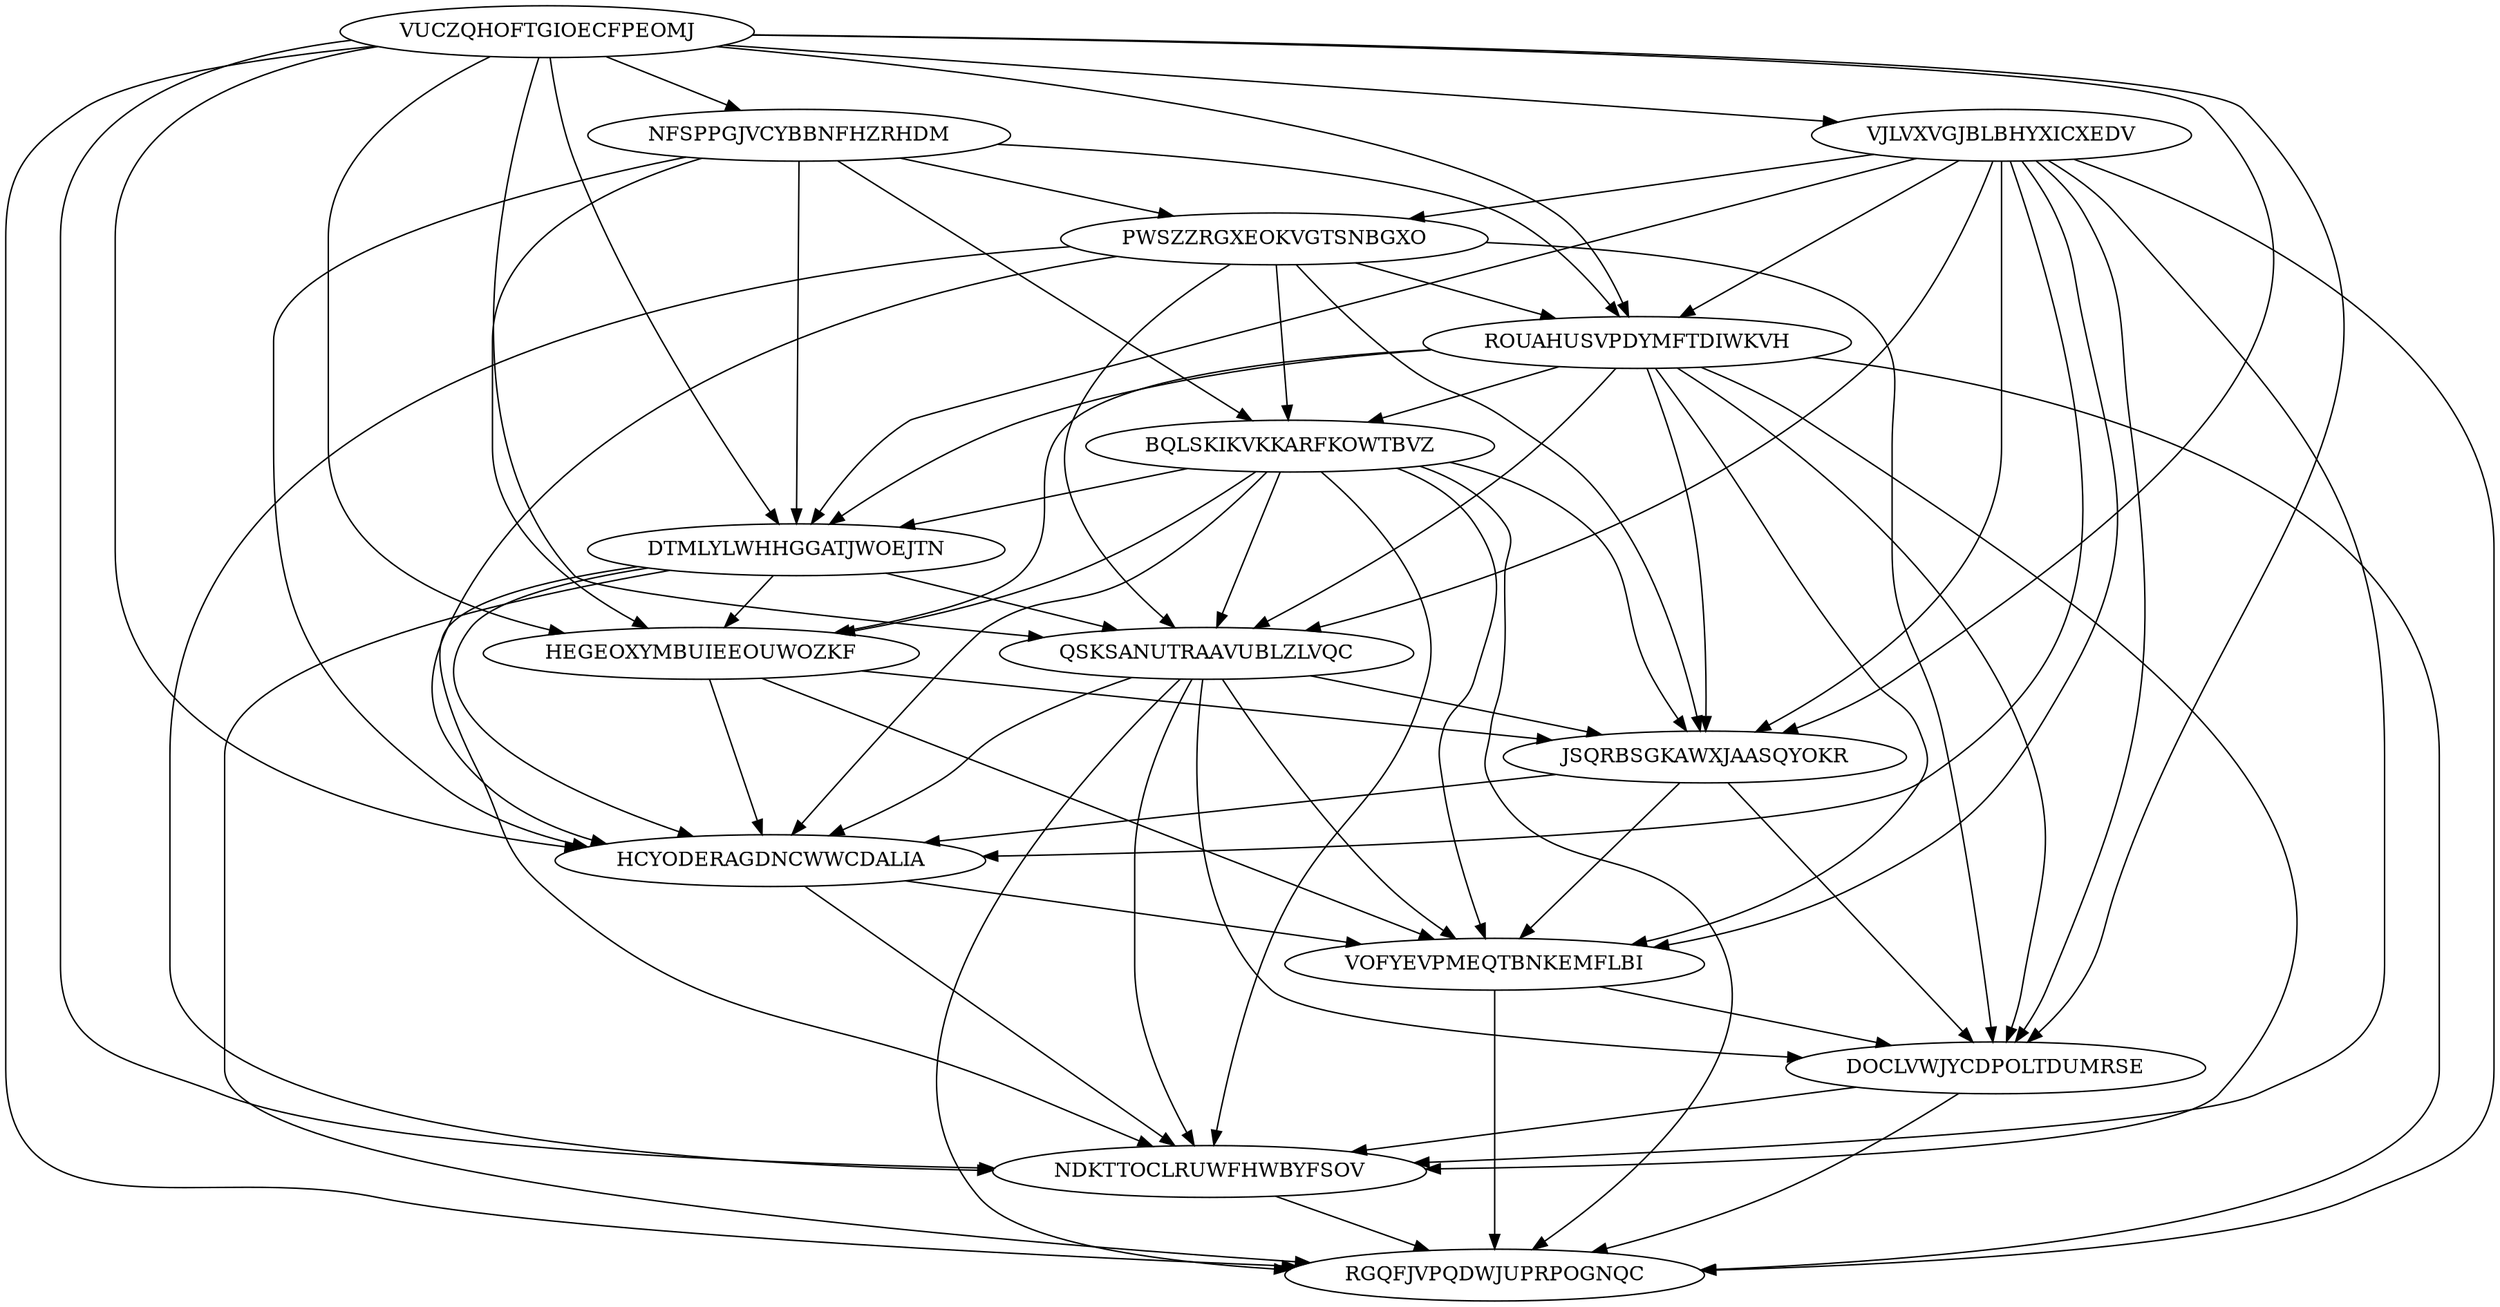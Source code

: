 digraph N15M75 {
	VUCZQHOFTGIOECFPEOMJ	[Weight=18];
	VJLVXVGJBLBHYXICXEDV	[Weight=19];
	NFSPPGJVCYBBNFHZRHDM	[Weight=19];
	PWSZZRGXEOKVGTSNBGXO	[Weight=12];
	ROUAHUSVPDYMFTDIWKVH	[Weight=12];
	BQLSKIKVKKARFKOWTBVZ	[Weight=15];
	DTMLYLWHHGGATJWOEJTN	[Weight=18];
	QSKSANUTRAAVUBLZLVQC	[Weight=14];
	HEGEOXYMBUIEEOUWOZKF	[Weight=12];
	JSQRBSGKAWXJAASQYOKR	[Weight=19];
	HCYODERAGDNCWWCDALIA	[Weight=15];
	VOFYEVPMEQTBNKEMFLBI	[Weight=15];
	DOCLVWJYCDPOLTDUMRSE	[Weight=11];
	NDKTTOCLRUWFHWBYFSOV	[Weight=18];
	RGQFJVPQDWJUPRPOGNQC	[Weight=10];
	VUCZQHOFTGIOECFPEOMJ -> NFSPPGJVCYBBNFHZRHDM [Weight=17];
	BQLSKIKVKKARFKOWTBVZ -> DTMLYLWHHGGATJWOEJTN [Weight=10];
	DOCLVWJYCDPOLTDUMRSE -> NDKTTOCLRUWFHWBYFSOV [Weight=12];
	DTMLYLWHHGGATJWOEJTN -> HEGEOXYMBUIEEOUWOZKF [Weight=19];
	DTMLYLWHHGGATJWOEJTN -> HCYODERAGDNCWWCDALIA [Weight=18];
	NFSPPGJVCYBBNFHZRHDM -> ROUAHUSVPDYMFTDIWKVH [Weight=19];
	ROUAHUSVPDYMFTDIWKVH -> VOFYEVPMEQTBNKEMFLBI [Weight=12];
	JSQRBSGKAWXJAASQYOKR -> DOCLVWJYCDPOLTDUMRSE [Weight=13];
	PWSZZRGXEOKVGTSNBGXO -> JSQRBSGKAWXJAASQYOKR [Weight=16];
	QSKSANUTRAAVUBLZLVQC -> RGQFJVPQDWJUPRPOGNQC [Weight=15];
	VJLVXVGJBLBHYXICXEDV -> HCYODERAGDNCWWCDALIA [Weight=14];
	QSKSANUTRAAVUBLZLVQC -> DOCLVWJYCDPOLTDUMRSE [Weight=17];
	ROUAHUSVPDYMFTDIWKVH -> NDKTTOCLRUWFHWBYFSOV [Weight=14];
	VJLVXVGJBLBHYXICXEDV -> DTMLYLWHHGGATJWOEJTN [Weight=14];
	VJLVXVGJBLBHYXICXEDV -> PWSZZRGXEOKVGTSNBGXO [Weight=19];
	PWSZZRGXEOKVGTSNBGXO -> HCYODERAGDNCWWCDALIA [Weight=10];
	QSKSANUTRAAVUBLZLVQC -> NDKTTOCLRUWFHWBYFSOV [Weight=16];
	QSKSANUTRAAVUBLZLVQC -> HCYODERAGDNCWWCDALIA [Weight=17];
	BQLSKIKVKKARFKOWTBVZ -> QSKSANUTRAAVUBLZLVQC [Weight=17];
	ROUAHUSVPDYMFTDIWKVH -> QSKSANUTRAAVUBLZLVQC [Weight=20];
	VJLVXVGJBLBHYXICXEDV -> QSKSANUTRAAVUBLZLVQC [Weight=19];
	VUCZQHOFTGIOECFPEOMJ -> HEGEOXYMBUIEEOUWOZKF [Weight=13];
	BQLSKIKVKKARFKOWTBVZ -> JSQRBSGKAWXJAASQYOKR [Weight=19];
	NFSPPGJVCYBBNFHZRHDM -> DTMLYLWHHGGATJWOEJTN [Weight=16];
	PWSZZRGXEOKVGTSNBGXO -> QSKSANUTRAAVUBLZLVQC [Weight=15];
	VUCZQHOFTGIOECFPEOMJ -> DOCLVWJYCDPOLTDUMRSE [Weight=19];
	NFSPPGJVCYBBNFHZRHDM -> BQLSKIKVKKARFKOWTBVZ [Weight=12];
	NFSPPGJVCYBBNFHZRHDM -> PWSZZRGXEOKVGTSNBGXO [Weight=13];
	BQLSKIKVKKARFKOWTBVZ -> VOFYEVPMEQTBNKEMFLBI [Weight=17];
	ROUAHUSVPDYMFTDIWKVH -> RGQFJVPQDWJUPRPOGNQC [Weight=19];
	VUCZQHOFTGIOECFPEOMJ -> JSQRBSGKAWXJAASQYOKR [Weight=14];
	ROUAHUSVPDYMFTDIWKVH -> DTMLYLWHHGGATJWOEJTN [Weight=18];
	VJLVXVGJBLBHYXICXEDV -> RGQFJVPQDWJUPRPOGNQC [Weight=16];
	VUCZQHOFTGIOECFPEOMJ -> RGQFJVPQDWJUPRPOGNQC [Weight=17];
	PWSZZRGXEOKVGTSNBGXO -> ROUAHUSVPDYMFTDIWKVH [Weight=19];
	VJLVXVGJBLBHYXICXEDV -> VOFYEVPMEQTBNKEMFLBI [Weight=10];
	NFSPPGJVCYBBNFHZRHDM -> HCYODERAGDNCWWCDALIA [Weight=12];
	PWSZZRGXEOKVGTSNBGXO -> DOCLVWJYCDPOLTDUMRSE [Weight=11];
	NFSPPGJVCYBBNFHZRHDM -> HEGEOXYMBUIEEOUWOZKF [Weight=20];
	HEGEOXYMBUIEEOUWOZKF -> JSQRBSGKAWXJAASQYOKR [Weight=11];
	DTMLYLWHHGGATJWOEJTN -> QSKSANUTRAAVUBLZLVQC [Weight=13];
	VUCZQHOFTGIOECFPEOMJ -> ROUAHUSVPDYMFTDIWKVH [Weight=19];
	HCYODERAGDNCWWCDALIA -> VOFYEVPMEQTBNKEMFLBI [Weight=19];
	PWSZZRGXEOKVGTSNBGXO -> BQLSKIKVKKARFKOWTBVZ [Weight=16];
	VUCZQHOFTGIOECFPEOMJ -> NDKTTOCLRUWFHWBYFSOV [Weight=12];
	VJLVXVGJBLBHYXICXEDV -> JSQRBSGKAWXJAASQYOKR [Weight=12];
	VUCZQHOFTGIOECFPEOMJ -> DTMLYLWHHGGATJWOEJTN [Weight=10];
	VUCZQHOFTGIOECFPEOMJ -> QSKSANUTRAAVUBLZLVQC [Weight=19];
	JSQRBSGKAWXJAASQYOKR -> VOFYEVPMEQTBNKEMFLBI [Weight=15];
	DOCLVWJYCDPOLTDUMRSE -> RGQFJVPQDWJUPRPOGNQC [Weight=20];
	VOFYEVPMEQTBNKEMFLBI -> DOCLVWJYCDPOLTDUMRSE [Weight=16];
	ROUAHUSVPDYMFTDIWKVH -> DOCLVWJYCDPOLTDUMRSE [Weight=17];
	ROUAHUSVPDYMFTDIWKVH -> JSQRBSGKAWXJAASQYOKR [Weight=12];
	VUCZQHOFTGIOECFPEOMJ -> VJLVXVGJBLBHYXICXEDV [Weight=20];
	NDKTTOCLRUWFHWBYFSOV -> RGQFJVPQDWJUPRPOGNQC [Weight=17];
	DTMLYLWHHGGATJWOEJTN -> NDKTTOCLRUWFHWBYFSOV [Weight=15];
	BQLSKIKVKKARFKOWTBVZ -> NDKTTOCLRUWFHWBYFSOV [Weight=10];
	VJLVXVGJBLBHYXICXEDV -> ROUAHUSVPDYMFTDIWKVH [Weight=10];
	VJLVXVGJBLBHYXICXEDV -> NDKTTOCLRUWFHWBYFSOV [Weight=14];
	HCYODERAGDNCWWCDALIA -> NDKTTOCLRUWFHWBYFSOV [Weight=19];
	ROUAHUSVPDYMFTDIWKVH -> BQLSKIKVKKARFKOWTBVZ [Weight=20];
	VOFYEVPMEQTBNKEMFLBI -> RGQFJVPQDWJUPRPOGNQC [Weight=11];
	BQLSKIKVKKARFKOWTBVZ -> RGQFJVPQDWJUPRPOGNQC [Weight=13];
	HEGEOXYMBUIEEOUWOZKF -> VOFYEVPMEQTBNKEMFLBI [Weight=13];
	PWSZZRGXEOKVGTSNBGXO -> NDKTTOCLRUWFHWBYFSOV [Weight=11];
	HEGEOXYMBUIEEOUWOZKF -> HCYODERAGDNCWWCDALIA [Weight=12];
	QSKSANUTRAAVUBLZLVQC -> VOFYEVPMEQTBNKEMFLBI [Weight=12];
	ROUAHUSVPDYMFTDIWKVH -> HEGEOXYMBUIEEOUWOZKF [Weight=13];
	VJLVXVGJBLBHYXICXEDV -> DOCLVWJYCDPOLTDUMRSE [Weight=15];
	BQLSKIKVKKARFKOWTBVZ -> HEGEOXYMBUIEEOUWOZKF [Weight=13];
	JSQRBSGKAWXJAASQYOKR -> HCYODERAGDNCWWCDALIA [Weight=10];
	DTMLYLWHHGGATJWOEJTN -> RGQFJVPQDWJUPRPOGNQC [Weight=19];
	VUCZQHOFTGIOECFPEOMJ -> HCYODERAGDNCWWCDALIA [Weight=11];
	BQLSKIKVKKARFKOWTBVZ -> HCYODERAGDNCWWCDALIA [Weight=14];
	QSKSANUTRAAVUBLZLVQC -> JSQRBSGKAWXJAASQYOKR [Weight=19];
}

